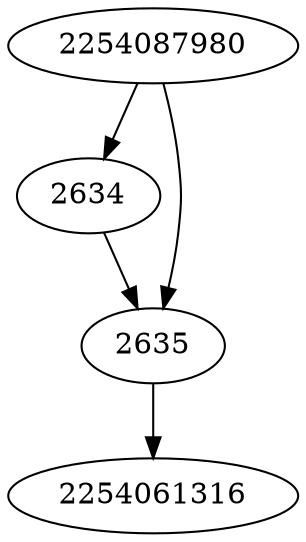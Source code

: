 strict digraph  {
2634;
2635;
2254087980;
2254061316;
2634 -> 2635;
2635 -> 2254061316;
2254087980 -> 2634;
2254087980 -> 2635;
}

